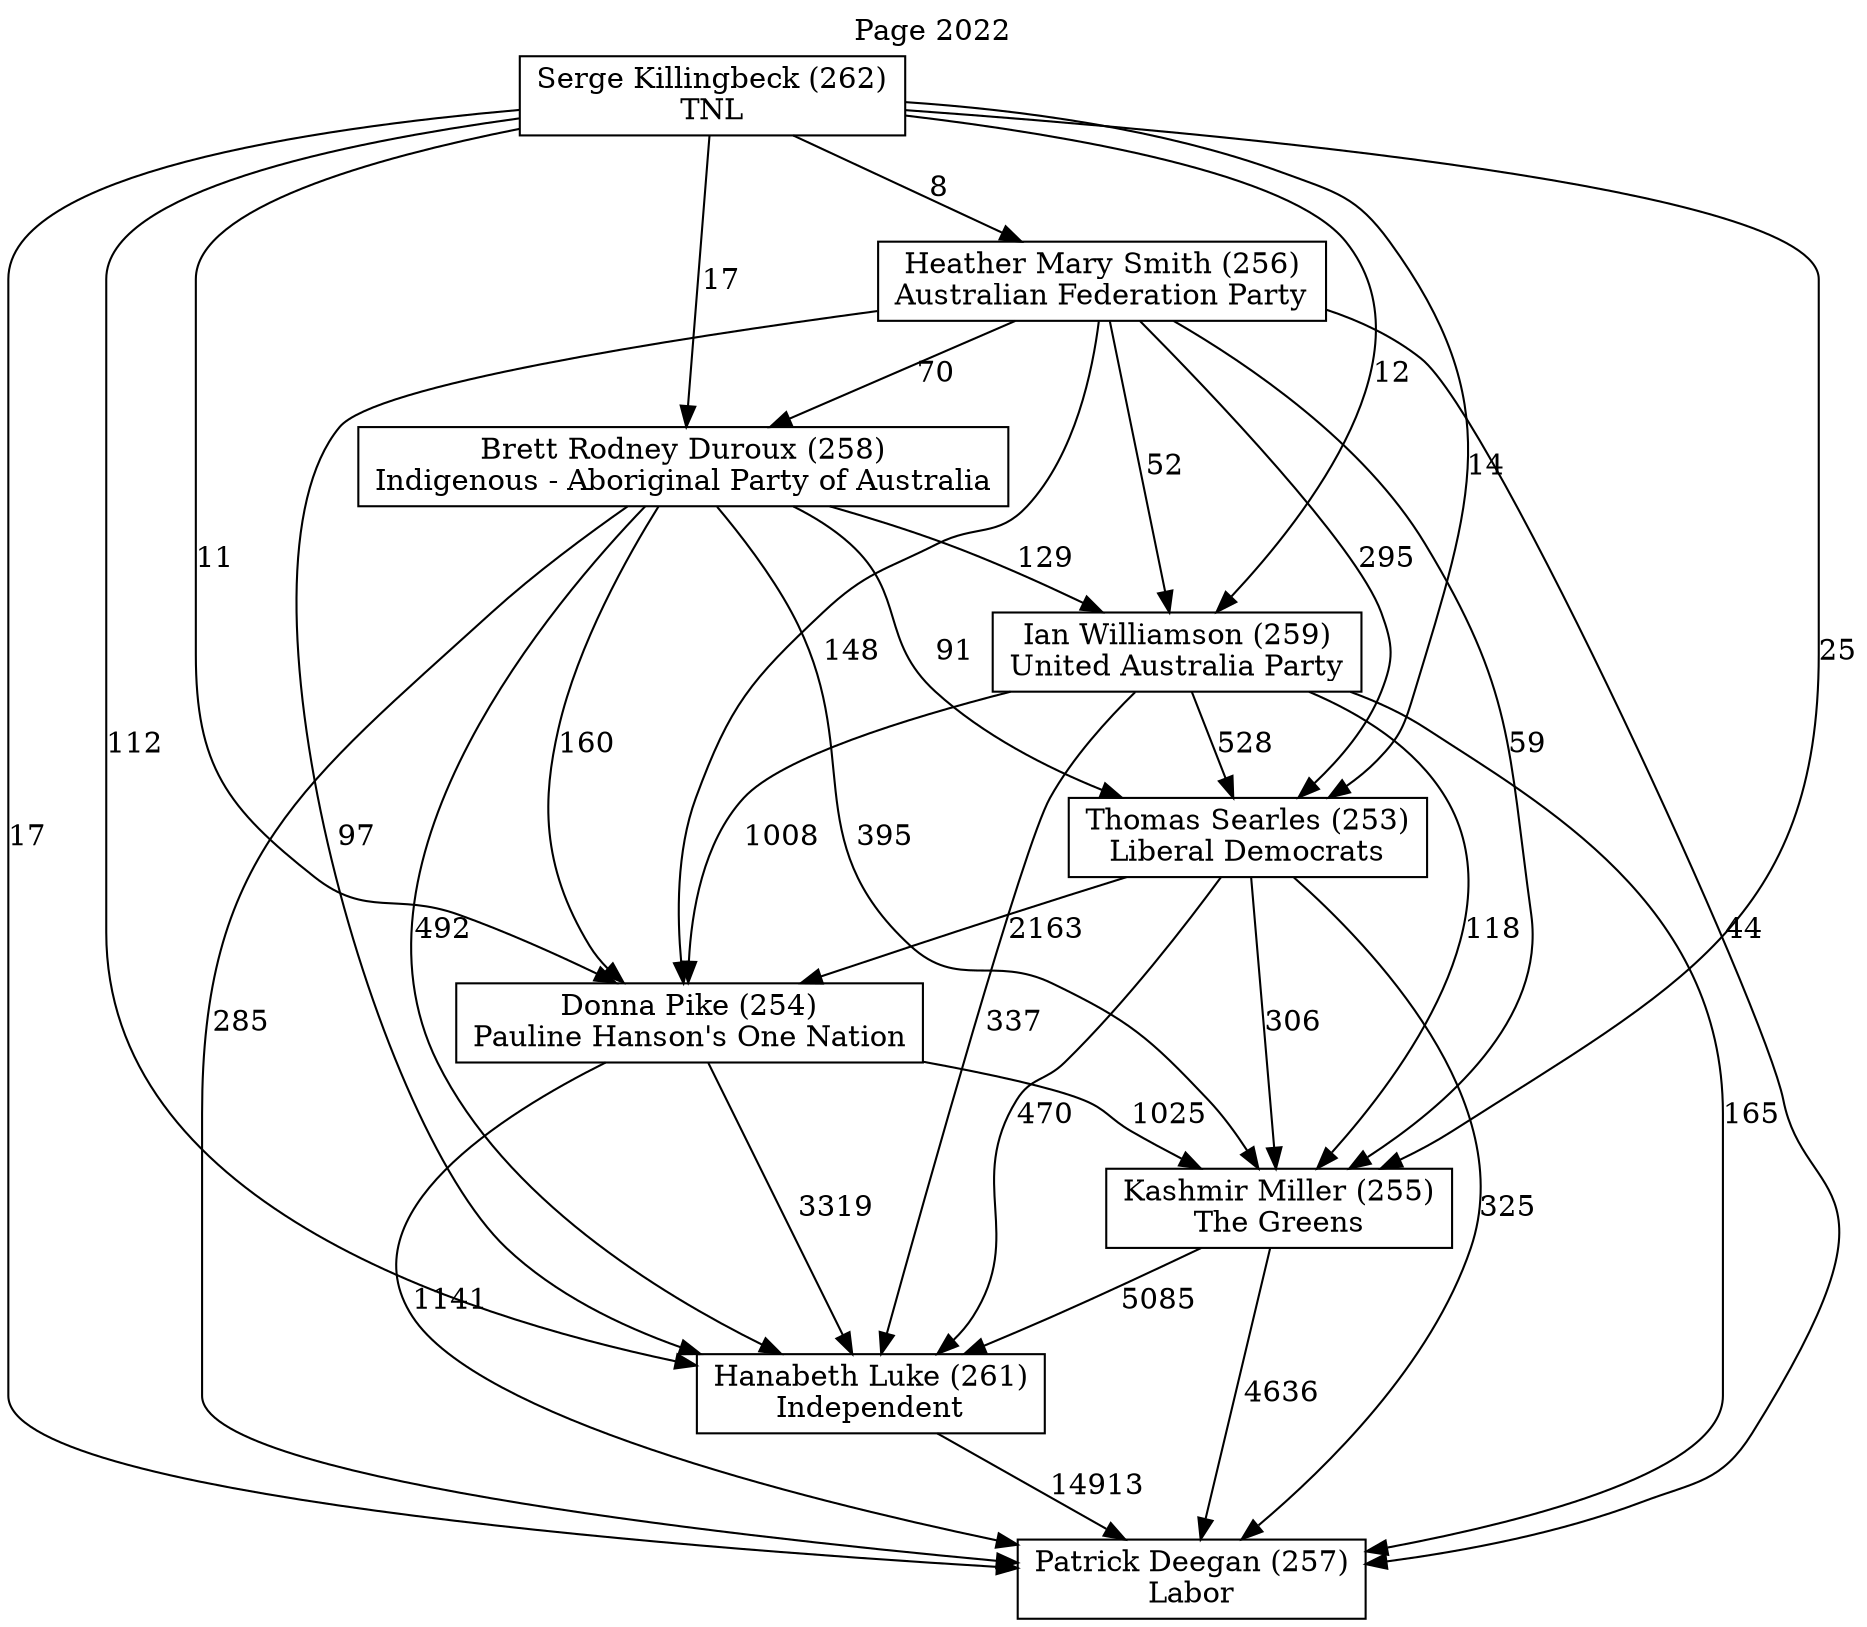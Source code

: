 // House preference flow
digraph "Patrick Deegan (257)_Page_2022" {
	graph [label="Page 2022" labelloc=t mclimit=10]
	node [shape=box]
	"Brett Rodney Duroux (258)" [label="Brett Rodney Duroux (258)
Indigenous - Aboriginal Party of Australia"]
	"Patrick Deegan (257)" [label="Patrick Deegan (257)
Labor"]
	"Serge Killingbeck (262)" [label="Serge Killingbeck (262)
TNL"]
	"Hanabeth Luke (261)" [label="Hanabeth Luke (261)
Independent"]
	"Heather Mary Smith (256)" [label="Heather Mary Smith (256)
Australian Federation Party"]
	"Donna Pike (254)" [label="Donna Pike (254)
Pauline Hanson's One Nation"]
	"Thomas Searles (253)" [label="Thomas Searles (253)
Liberal Democrats"]
	"Ian Williamson (259)" [label="Ian Williamson (259)
United Australia Party"]
	"Kashmir Miller (255)" [label="Kashmir Miller (255)
The Greens"]
	"Serge Killingbeck (262)" -> "Brett Rodney Duroux (258)" [label=17]
	"Serge Killingbeck (262)" -> "Donna Pike (254)" [label=11]
	"Thomas Searles (253)" -> "Kashmir Miller (255)" [label=306]
	"Heather Mary Smith (256)" -> "Ian Williamson (259)" [label=52]
	"Ian Williamson (259)" -> "Patrick Deegan (257)" [label=165]
	"Kashmir Miller (255)" -> "Patrick Deegan (257)" [label=4636]
	"Ian Williamson (259)" -> "Thomas Searles (253)" [label=528]
	"Serge Killingbeck (262)" -> "Patrick Deegan (257)" [label=17]
	"Ian Williamson (259)" -> "Donna Pike (254)" [label=1008]
	"Heather Mary Smith (256)" -> "Donna Pike (254)" [label=148]
	"Brett Rodney Duroux (258)" -> "Thomas Searles (253)" [label=91]
	"Serge Killingbeck (262)" -> "Kashmir Miller (255)" [label=25]
	"Heather Mary Smith (256)" -> "Kashmir Miller (255)" [label=59]
	"Serge Killingbeck (262)" -> "Heather Mary Smith (256)" [label=8]
	"Ian Williamson (259)" -> "Kashmir Miller (255)" [label=118]
	"Thomas Searles (253)" -> "Donna Pike (254)" [label=2163]
	"Donna Pike (254)" -> "Patrick Deegan (257)" [label=1141]
	"Thomas Searles (253)" -> "Patrick Deegan (257)" [label=325]
	"Brett Rodney Duroux (258)" -> "Donna Pike (254)" [label=160]
	"Serge Killingbeck (262)" -> "Ian Williamson (259)" [label=12]
	"Hanabeth Luke (261)" -> "Patrick Deegan (257)" [label=14913]
	"Heather Mary Smith (256)" -> "Patrick Deegan (257)" [label=44]
	"Kashmir Miller (255)" -> "Hanabeth Luke (261)" [label=5085]
	"Brett Rodney Duroux (258)" -> "Patrick Deegan (257)" [label=285]
	"Brett Rodney Duroux (258)" -> "Hanabeth Luke (261)" [label=492]
	"Heather Mary Smith (256)" -> "Brett Rodney Duroux (258)" [label=70]
	"Heather Mary Smith (256)" -> "Thomas Searles (253)" [label=295]
	"Donna Pike (254)" -> "Hanabeth Luke (261)" [label=3319]
	"Ian Williamson (259)" -> "Hanabeth Luke (261)" [label=337]
	"Brett Rodney Duroux (258)" -> "Ian Williamson (259)" [label=129]
	"Serge Killingbeck (262)" -> "Thomas Searles (253)" [label=14]
	"Serge Killingbeck (262)" -> "Hanabeth Luke (261)" [label=112]
	"Donna Pike (254)" -> "Kashmir Miller (255)" [label=1025]
	"Brett Rodney Duroux (258)" -> "Kashmir Miller (255)" [label=395]
	"Thomas Searles (253)" -> "Hanabeth Luke (261)" [label=470]
	"Heather Mary Smith (256)" -> "Hanabeth Luke (261)" [label=97]
}
